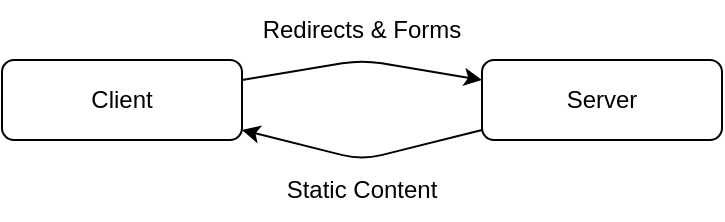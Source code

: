 <mxfile version="21.6.1" type="device">
  <diagram name="Page-1" id="LSwEaM-EGojrVN1pW-iO">
    <mxGraphModel dx="643" dy="437" grid="1" gridSize="10" guides="1" tooltips="1" connect="1" arrows="1" fold="1" page="1" pageScale="1" pageWidth="827" pageHeight="1169" math="0" shadow="0">
      <root>
        <mxCell id="0" />
        <mxCell id="1" parent="0" />
        <mxCell id="WDK6q_2KWXj-8s6knpHD-1" value="Client" style="rounded=1;whiteSpace=wrap;html=1;" parent="1" vertex="1">
          <mxGeometry x="240" y="200" width="120" height="40" as="geometry" />
        </mxCell>
        <mxCell id="WDK6q_2KWXj-8s6knpHD-2" value="Server" style="rounded=1;whiteSpace=wrap;html=1;" parent="1" vertex="1">
          <mxGeometry x="480" y="200" width="120" height="40" as="geometry" />
        </mxCell>
        <mxCell id="WDK6q_2KWXj-8s6knpHD-8" value="Static Content" style="text;html=1;strokeColor=none;fillColor=none;align=center;verticalAlign=middle;whiteSpace=wrap;rounded=0;" parent="1" vertex="1">
          <mxGeometry x="380" y="250" width="80" height="30" as="geometry" />
        </mxCell>
        <mxCell id="WDK6q_2KWXj-8s6knpHD-9" value="Redirects &amp;amp; Forms" style="text;html=1;strokeColor=none;fillColor=none;align=center;verticalAlign=middle;whiteSpace=wrap;rounded=0;" parent="1" vertex="1">
          <mxGeometry x="360" y="170" width="120" height="30" as="geometry" />
        </mxCell>
        <mxCell id="lMR3tiMPmfWDIdhWki9L-1" value="" style="endArrow=classic;html=1;rounded=1;" edge="1" parent="1" source="WDK6q_2KWXj-8s6knpHD-2" target="WDK6q_2KWXj-8s6knpHD-1">
          <mxGeometry width="50" height="50" relative="1" as="geometry">
            <mxPoint x="440" y="300" as="sourcePoint" />
            <mxPoint x="490" y="250" as="targetPoint" />
            <Array as="points">
              <mxPoint x="420" y="250" />
            </Array>
          </mxGeometry>
        </mxCell>
        <mxCell id="lMR3tiMPmfWDIdhWki9L-2" value="" style="endArrow=classic;html=1;rounded=1;" edge="1" parent="1" source="WDK6q_2KWXj-8s6knpHD-1" target="WDK6q_2KWXj-8s6knpHD-2">
          <mxGeometry width="50" height="50" relative="1" as="geometry">
            <mxPoint x="440" y="300" as="sourcePoint" />
            <mxPoint x="490" y="250" as="targetPoint" />
            <Array as="points">
              <mxPoint x="420" y="200" />
            </Array>
          </mxGeometry>
        </mxCell>
      </root>
    </mxGraphModel>
  </diagram>
</mxfile>
